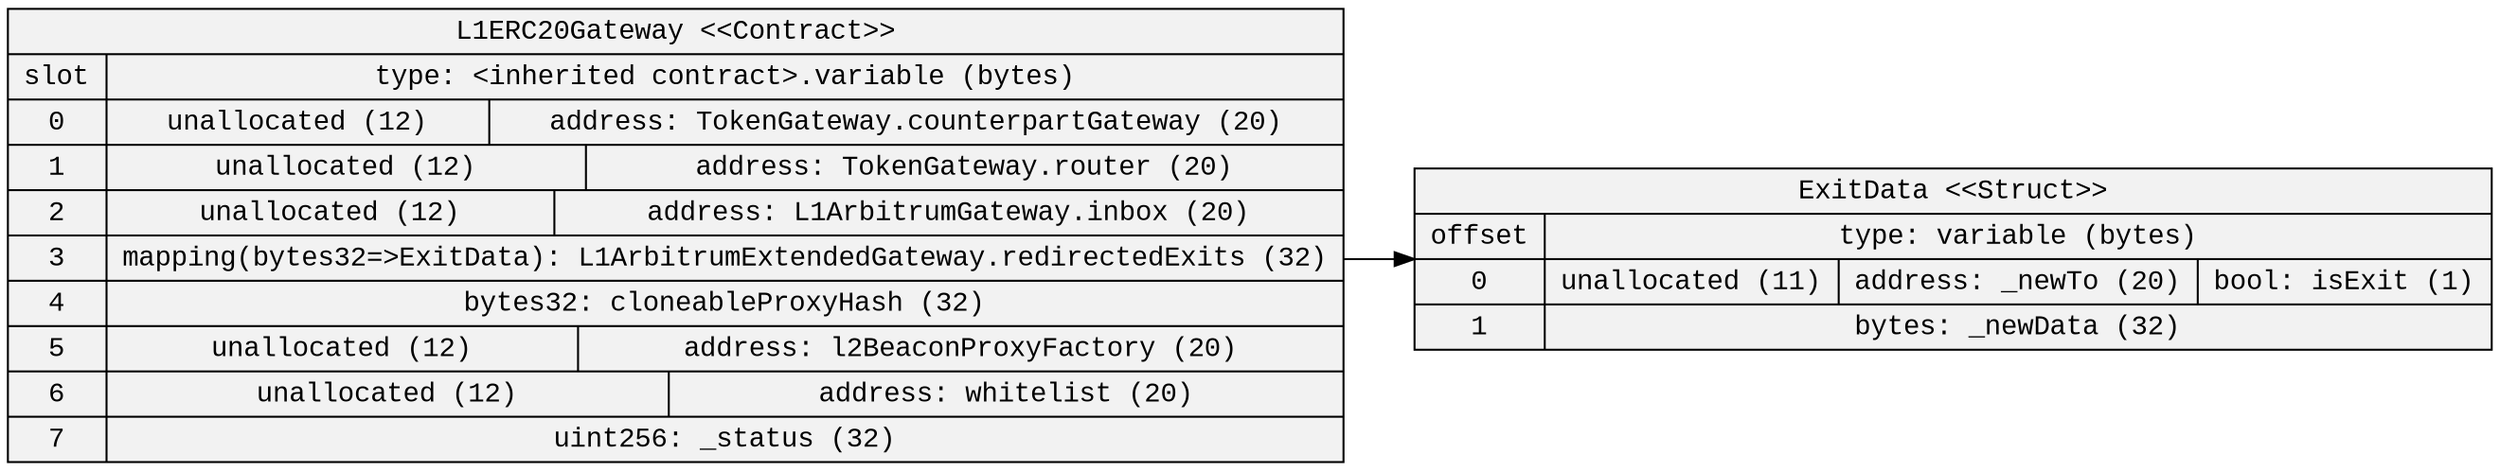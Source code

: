 
digraph StorageDiagram {
rankdir=LR
arrowhead=open
bgcolor="white"
edge [color="black"]
node [shape=record, style=filled, color="black", fillcolor="gray95", fontcolor="black", fontname="Courier New"]
2 [label="L1ERC20Gateway \<\<Contract\>\>\n | {{ slot | 0 | 1 | 2 | 3 | 4 | 5 | 6 | 7} | { type: \<inherited contract\>.variable (bytes) | {  unallocated (12)  |  address: TokenGateway.counterpartGateway (20) } | {  unallocated (12)  |  address: TokenGateway.router (20) } | {  unallocated (12)  |  address: L1ArbitrumGateway.inbox (20) } | { <7> mapping\(bytes32=\>ExitData\): L1ArbitrumExtendedGateway.redirectedExits (32) } | {  bytes32: cloneableProxyHash (32) } | {  unallocated (12)  |  address: l2BeaconProxyFactory (20) } | {  unallocated (12)  |  address: whitelist (20) } | {  uint256: _status (32) }}}"]

1 [label="ExitData \<\<Struct\>\>\n | {{ offset | 0 | 1} | { type: variable (bytes) | {  unallocated (11)  |  address: _newTo (20)  |  bool: isExit (1) } | {  bytes: _newData (32) }}}"]

 2:7 -> 1
}